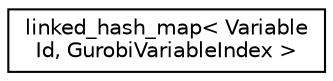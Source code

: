 digraph "Graphical Class Hierarchy"
{
 // LATEX_PDF_SIZE
  edge [fontname="Helvetica",fontsize="10",labelfontname="Helvetica",labelfontsize="10"];
  node [fontname="Helvetica",fontsize="10",shape=record];
  rankdir="LR";
  Node0 [label="linked_hash_map\< Variable\lId, GurobiVariableIndex \>",height=0.2,width=0.4,color="black", fillcolor="white", style="filled",URL="$classgtl_1_1linked__hash__map.html",tooltip=" "];
}
